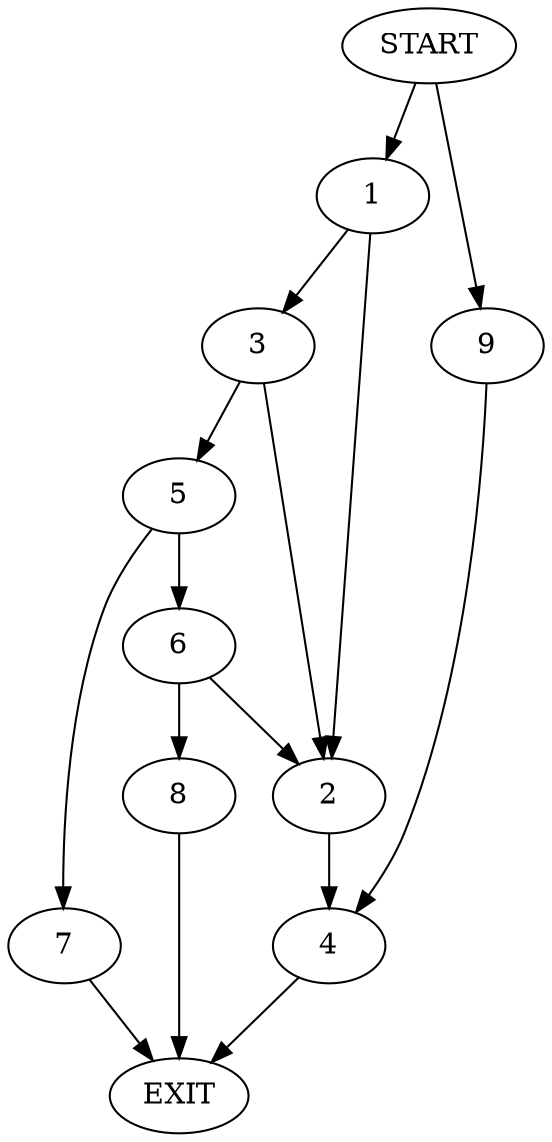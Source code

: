 digraph {
0 [label="START"]
10 [label="EXIT"]
0 -> 1
1 -> 2
1 -> 3
2 -> 4
3 -> 2
3 -> 5
5 -> 6
5 -> 7
7 -> 10
6 -> 2
6 -> 8
8 -> 10
4 -> 10
0 -> 9
9 -> 4
}
